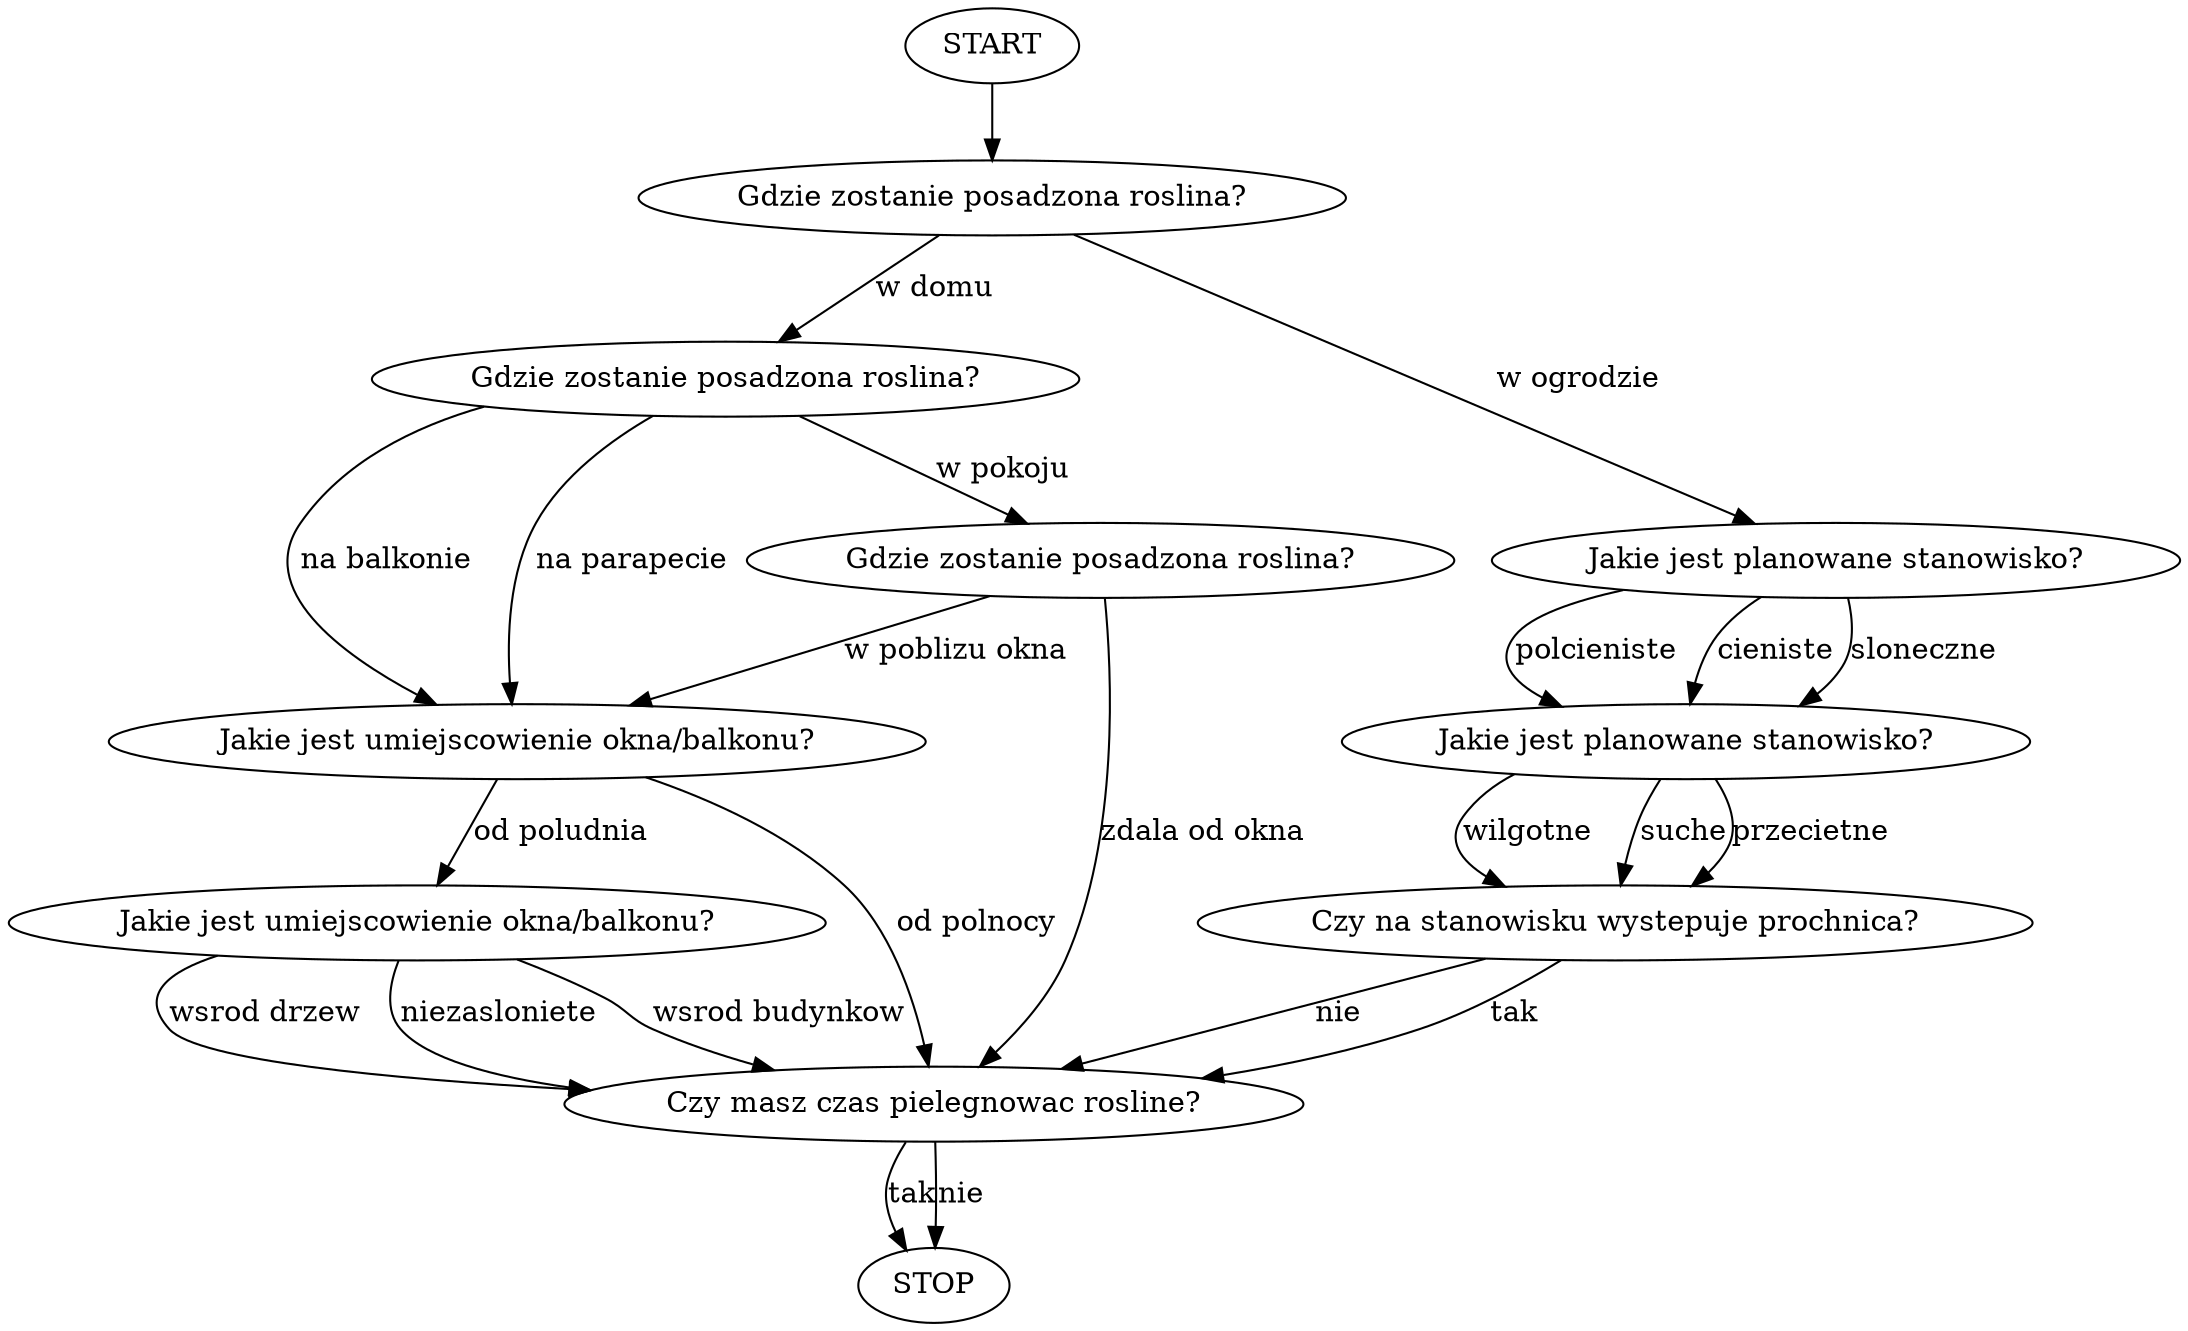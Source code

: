 digraph
{
	lokalizacja1    [ label = "Gdzie zostanie posadzona roslina?"       ];
	lokalizacja2    [ label = "Gdzie zostanie posadzona roslina?"       ];
	lokalizacja3    [ label = "Gdzie zostanie posadzona roslina?"       ];
	orientacja      [ label = "Jakie jest umiejscowienie okna/balkonu?" ];
	zasloniecie     [ label = "Jakie jest umiejscowienie okna/balkonu?" ];
	pielegnacja     [ label = "Czy masz czas pielegnowac rosline?"      ];
	naslonecznienie [ label = "Jakie jest planowane stanowisko?"        ];
	wilgotnosc      [ label = "Jakie jest planowane stanowisko?"        ];
	prochnica       [ label = "Czy na stanowisku wystepuje prochnica?"  ];

	START           -> lokalizacja1

	//dom
	lokalizacja1    -> lokalizacja2    [ label = "w domu"         ];
	lokalizacja2    -> orientacja      [ label = "na balkonie"    ];
	lokalizacja2    -> orientacja      [ label = "na parapecie"   ];
	lokalizacja2    -> lokalizacja3    [ label = "w pokoju"       ];
	orientacja      -> pielegnacja     [ label = "od polnocy"     ];
	orientacja      -> zasloniecie     [ label = "od poludnia"    ];
	lokalizacja3    -> orientacja      [ label = "w poblizu okna" ];
	lokalizacja3    -> pielegnacja     [ label = "zdala od okna"  ];
	zasloniecie     -> pielegnacja     [ label = "wsrod budynkow" ];
	zasloniecie     -> pielegnacja     [ label = "wsrod drzew"    ];
	zasloniecie     -> pielegnacja     [ label = "niezasloniete"  ];

	//ogrod
	lokalizacja1    -> naslonecznienie [ label = "w ogrodzie"     ];
	naslonecznienie -> wilgotnosc      [ label = "sloneczne"      ];
	naslonecznienie -> wilgotnosc      [ label = "polcieniste"    ];
	naslonecznienie -> wilgotnosc      [ label = "cieniste"       ];
	wilgotnosc      -> prochnica       [ label = "wilgotne"       ];
	wilgotnosc      -> prochnica       [ label = "suche"          ];
	wilgotnosc      -> prochnica       [ label = "przecietne"     ];
	prochnica       -> pielegnacja     [ label = "tak"            ];
	prochnica       -> pielegnacja     [ label = "nie"            ];

	//ogolne
	pielegnacja     -> STOP            [ label = "tak"            ];
	pielegnacja     -> STOP            [ label = "nie"            ];
}

